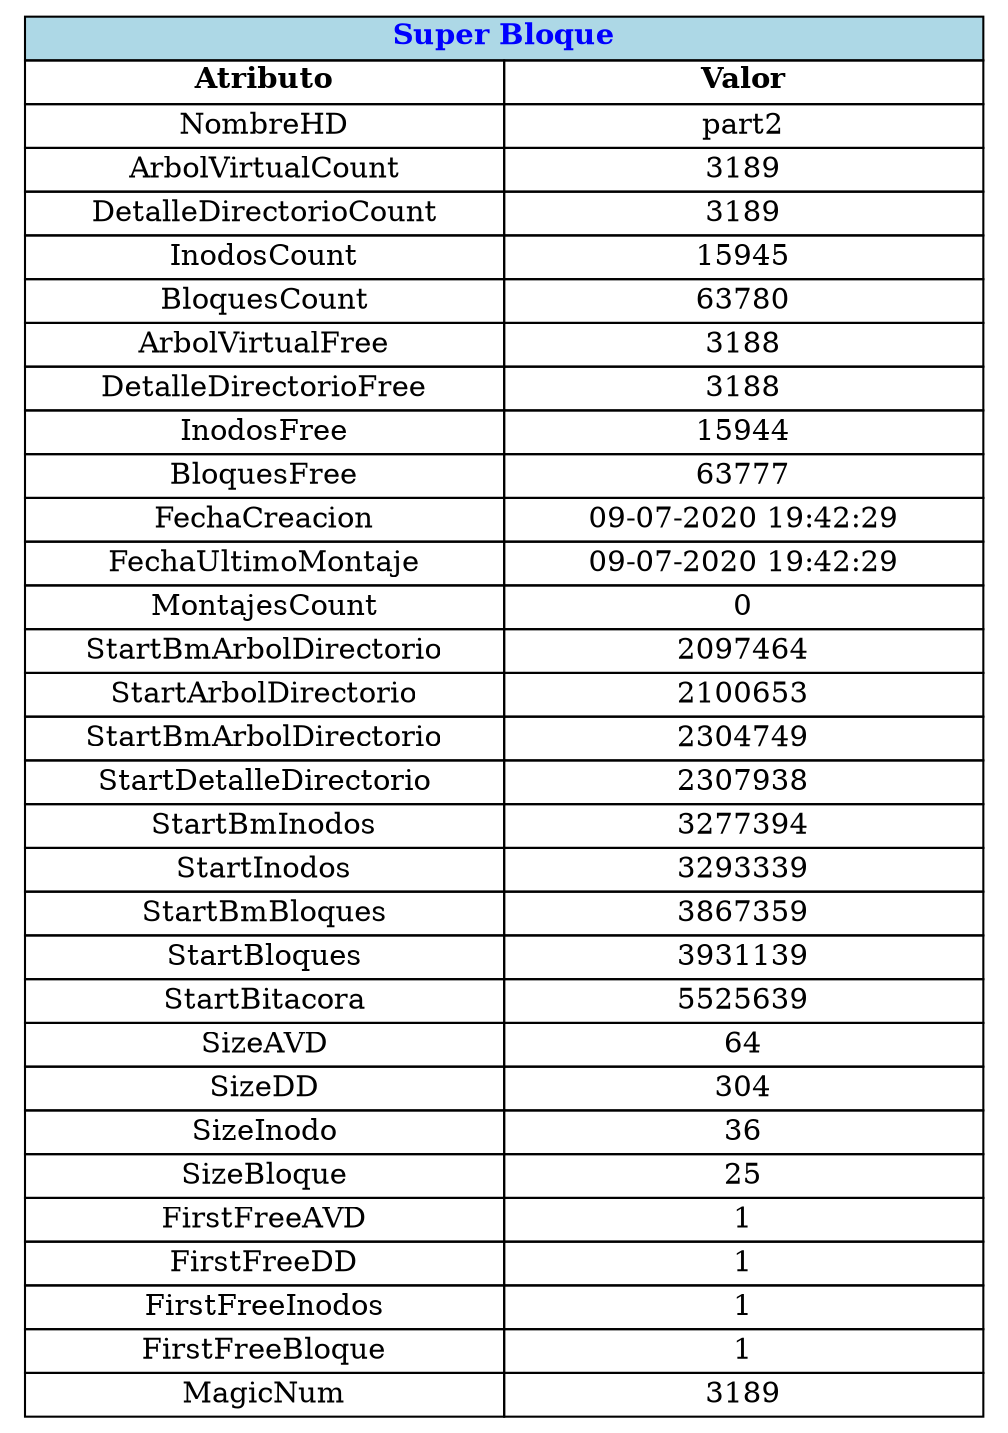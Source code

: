 digraph G{ 
node [shape=plaintext]
tbl[
label=<
<table border='0' cellborder='1' cellspacing='0' width='300'  height='200' >
 <tr ><td colspan='2' bgcolor= 'lightblue' ><b><font color='blue'>Super Bloque</font></b></td></tr><tr>  <td width='230'> <b>Atributo</b> </td> <td width='230'> <b>Valor</b> </td>  </tr>
<tr>  <td>NombreHD</td><td>part2</td>  </tr>
<tr>  <td>ArbolVirtualCount</td><td>3189</td>  </tr>
<tr>  <td>DetalleDirectorioCount</td><td>3189</td>  </tr>
<tr>  <td>InodosCount</td><td>15945</td>  </tr>
<tr>  <td>BloquesCount</td><td>63780</td>  </tr>
<tr>  <td>ArbolVirtualFree</td><td>3188</td>  </tr>
<tr>  <td>DetalleDirectorioFree</td><td>3188</td>  </tr>
<tr>  <td>InodosFree</td><td>15944</td>  </tr>
<tr>  <td>BloquesFree</td><td>63777</td>  </tr>
<tr>  <td>FechaCreacion</td><td>09-07-2020 19:42:29</td>  </tr>
<tr>  <td>FechaUltimoMontaje</td><td>09-07-2020 19:42:29</td>  </tr>
<tr>  <td>MontajesCount</td><td>0</td>  </tr>
<tr>  <td>StartBmArbolDirectorio</td><td>2097464</td>  </tr>
<tr>  <td>StartArbolDirectorio</td><td>2100653</td>  </tr>
<tr>  <td>StartBmArbolDirectorio</td><td>2304749</td>  </tr>
<tr>  <td>StartDetalleDirectorio</td><td>2307938</td>  </tr>
<tr>  <td>StartBmInodos</td><td>3277394</td>  </tr>
<tr>  <td>StartInodos</td><td>3293339</td>  </tr>
<tr>  <td>StartBmBloques</td><td>3867359</td>  </tr>
<tr>  <td>StartBloques</td><td>3931139</td>  </tr>
<tr>  <td>StartBitacora</td><td>5525639</td>  </tr>
<tr>  <td>SizeAVD</td><td>64</td>  </tr>
<tr>  <td>SizeDD</td><td>304</td>  </tr>
<tr>  <td>SizeInodo</td><td>36</td>  </tr>
<tr>  <td>SizeBloque</td><td>25</td>  </tr>
<tr>  <td>FirstFreeAVD</td><td>1</td>  </tr>
<tr>  <td>FirstFreeDD</td><td>1</td>  </tr>
<tr>  <td>FirstFreeInodos</td><td>1</td>  </tr>
<tr>  <td>FirstFreeBloque</td><td>1</td>  </tr>
<tr>  <td>MagicNum</td><td>3189</td>  </tr>
</table>
>];
}
